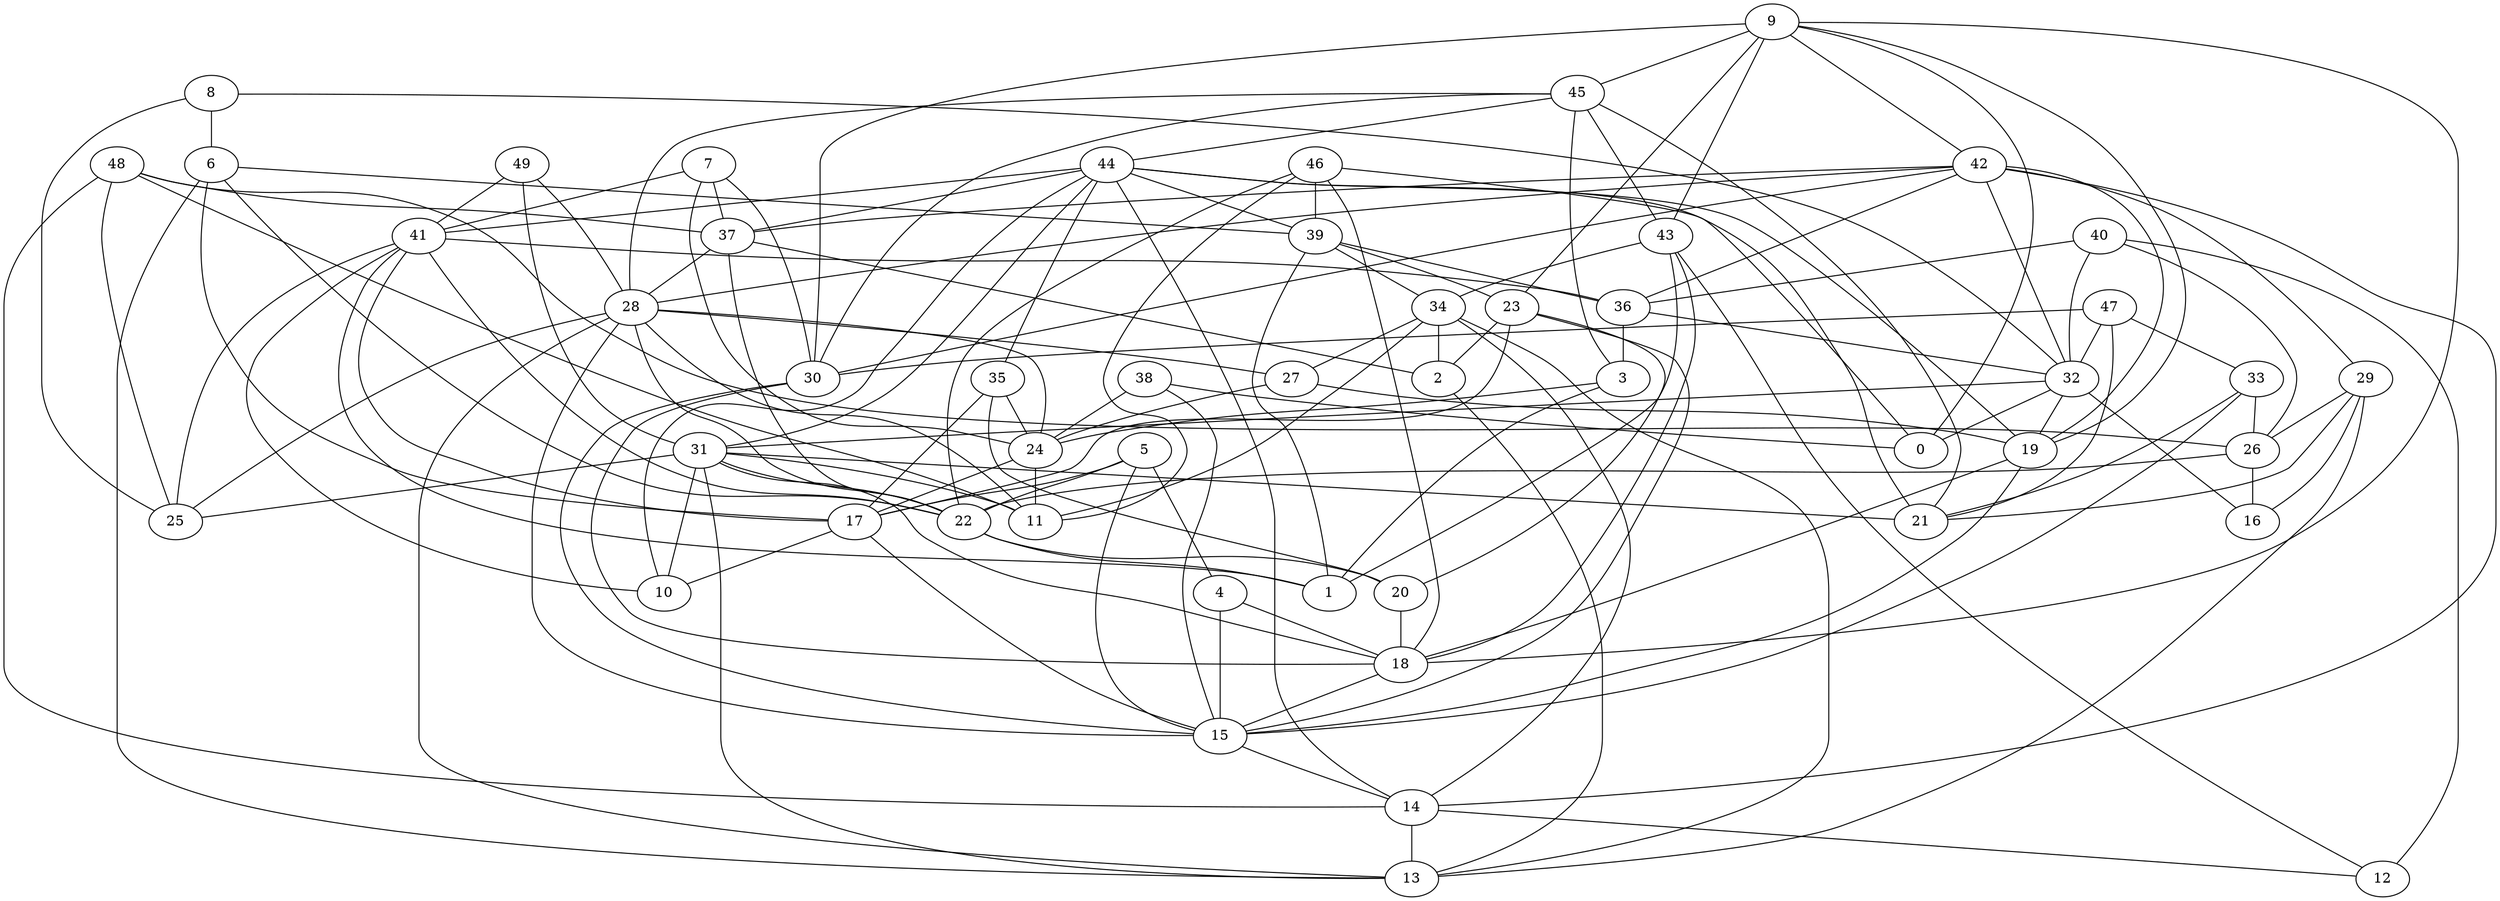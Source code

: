 digraph GG_graph {

subgraph G_graph {
edge [color = black]
"33" -> "21" [dir = none]
"33" -> "26" [dir = none]
"33" -> "15" [dir = none]
"47" -> "33" [dir = none]
"47" -> "30" [dir = none]
"47" -> "32" [dir = none]
"47" -> "21" [dir = none]
"8" -> "25" [dir = none]
"8" -> "32" [dir = none]
"8" -> "6" [dir = none]
"38" -> "24" [dir = none]
"38" -> "0" [dir = none]
"38" -> "15" [dir = none]
"20" -> "18" [dir = none]
"22" -> "1" [dir = none]
"22" -> "20" [dir = none]
"29" -> "21" [dir = none]
"29" -> "26" [dir = none]
"29" -> "13" [dir = none]
"29" -> "16" [dir = none]
"26" -> "22" [dir = none]
"26" -> "16" [dir = none]
"32" -> "16" [dir = none]
"32" -> "31" [dir = none]
"32" -> "19" [dir = none]
"32" -> "0" [dir = none]
"5" -> "4" [dir = none]
"5" -> "22" [dir = none]
"5" -> "15" [dir = none]
"5" -> "17" [dir = none]
"40" -> "26" [dir = none]
"40" -> "36" [dir = none]
"40" -> "32" [dir = none]
"40" -> "12" [dir = none]
"17" -> "10" [dir = none]
"17" -> "15" [dir = none]
"7" -> "30" [dir = none]
"7" -> "37" [dir = none]
"7" -> "24" [dir = none]
"7" -> "41" [dir = none]
"35" -> "20" [dir = none]
"35" -> "24" [dir = none]
"35" -> "17" [dir = none]
"27" -> "24" [dir = none]
"27" -> "19" [dir = none]
"15" -> "14" [dir = none]
"34" -> "11" [dir = none]
"34" -> "27" [dir = none]
"34" -> "13" [dir = none]
"34" -> "14" [dir = none]
"34" -> "2" [dir = none]
"14" -> "12" [dir = none]
"14" -> "13" [dir = none]
"37" -> "2" [dir = none]
"37" -> "22" [dir = none]
"37" -> "28" [dir = none]
"19" -> "15" [dir = none]
"19" -> "18" [dir = none]
"45" -> "44" [dir = none]
"45" -> "28" [dir = none]
"45" -> "43" [dir = none]
"45" -> "21" [dir = none]
"45" -> "30" [dir = none]
"45" -> "3" [dir = none]
"3" -> "24" [dir = none]
"3" -> "1" [dir = none]
"6" -> "39" [dir = none]
"6" -> "22" [dir = none]
"6" -> "13" [dir = none]
"6" -> "17" [dir = none]
"30" -> "15" [dir = none]
"30" -> "18" [dir = none]
"46" -> "39" [dir = none]
"46" -> "21" [dir = none]
"46" -> "11" [dir = none]
"46" -> "18" [dir = none]
"41" -> "10" [dir = none]
"41" -> "1" [dir = none]
"41" -> "22" [dir = none]
"41" -> "36" [dir = none]
"41" -> "17" [dir = none]
"41" -> "25" [dir = none]
"28" -> "25" [dir = none]
"28" -> "22" [dir = none]
"28" -> "13" [dir = none]
"28" -> "15" [dir = none]
"28" -> "24" [dir = none]
"28" -> "11" [dir = none]
"28" -> "27" [dir = none]
"48" -> "25" [dir = none]
"48" -> "14" [dir = none]
"48" -> "11" [dir = none]
"48" -> "37" [dir = none]
"48" -> "26" [dir = none]
"18" -> "15" [dir = none]
"9" -> "0" [dir = none]
"9" -> "43" [dir = none]
"9" -> "45" [dir = none]
"9" -> "19" [dir = none]
"9" -> "30" [dir = none]
"9" -> "23" [dir = none]
"9" -> "18" [dir = none]
"36" -> "3" [dir = none]
"36" -> "32" [dir = none]
"43" -> "34" [dir = none]
"43" -> "12" [dir = none]
"43" -> "1" [dir = none]
"43" -> "18" [dir = none]
"4" -> "18" [dir = none]
"4" -> "15" [dir = none]
"2" -> "13" [dir = none]
"42" -> "32" [dir = none]
"42" -> "37" [dir = none]
"42" -> "30" [dir = none]
"42" -> "28" [dir = none]
"42" -> "19" [dir = none]
"42" -> "14" [dir = none]
"42" -> "29" [dir = none]
"49" -> "41" [dir = none]
"49" -> "31" [dir = none]
"49" -> "28" [dir = none]
"39" -> "36" [dir = none]
"39" -> "23" [dir = none]
"39" -> "34" [dir = none]
"39" -> "1" [dir = none]
"44" -> "37" [dir = none]
"44" -> "35" [dir = none]
"44" -> "19" [dir = none]
"44" -> "0" [dir = none]
"44" -> "10" [dir = none]
"44" -> "41" [dir = none]
"44" -> "31" [dir = none]
"44" -> "14" [dir = none]
"44" -> "39" [dir = none]
"24" -> "17" [dir = none]
"24" -> "11" [dir = none]
"31" -> "18" [dir = none]
"31" -> "22" [dir = none]
"31" -> "10" [dir = none]
"31" -> "25" [dir = none]
"31" -> "11" [dir = none]
"31" -> "21" [dir = none]
"31" -> "13" [dir = none]
"23" -> "2" [dir = none]
"23" -> "17" [dir = none]
"23" -> "20" [dir = none]
"23" -> "15" [dir = none]
"42" -> "36" [dir = none]
"46" -> "22" [dir = none]
"9" -> "42" [dir = none]
}

}
